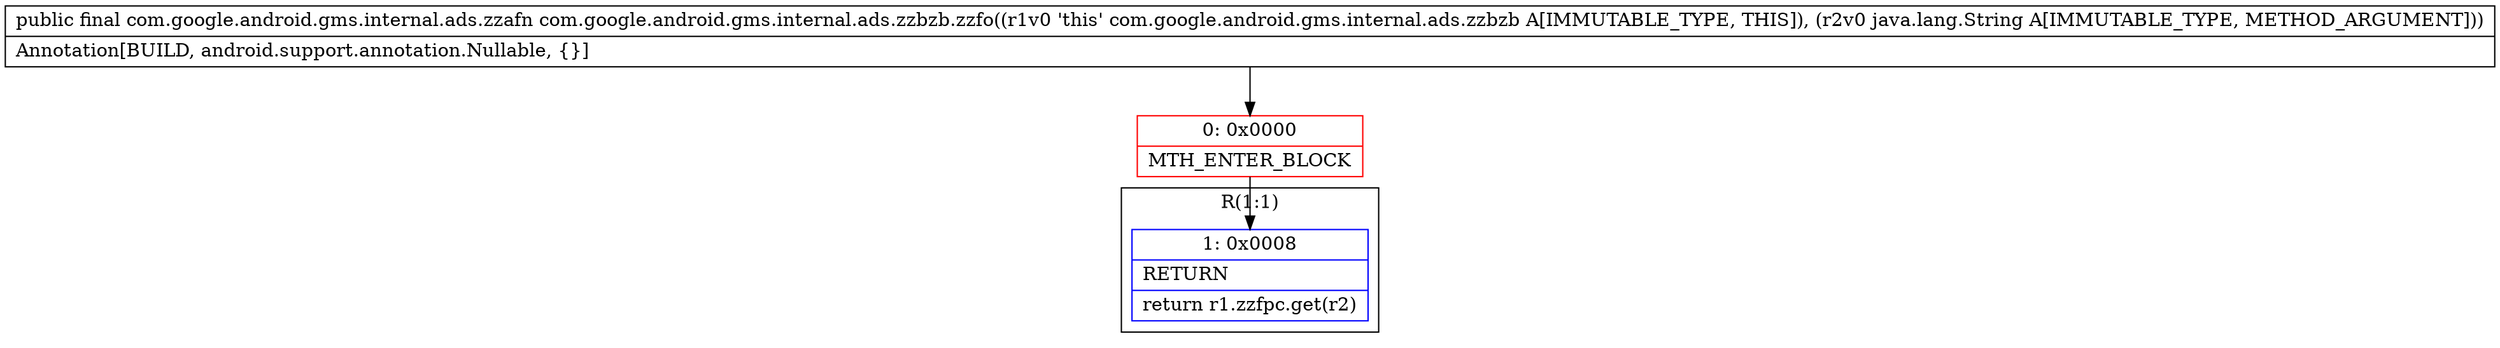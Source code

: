 digraph "CFG forcom.google.android.gms.internal.ads.zzbzb.zzfo(Ljava\/lang\/String;)Lcom\/google\/android\/gms\/internal\/ads\/zzafn;" {
subgraph cluster_Region_108767987 {
label = "R(1:1)";
node [shape=record,color=blue];
Node_1 [shape=record,label="{1\:\ 0x0008|RETURN\l|return r1.zzfpc.get(r2)\l}"];
}
Node_0 [shape=record,color=red,label="{0\:\ 0x0000|MTH_ENTER_BLOCK\l}"];
MethodNode[shape=record,label="{public final com.google.android.gms.internal.ads.zzafn com.google.android.gms.internal.ads.zzbzb.zzfo((r1v0 'this' com.google.android.gms.internal.ads.zzbzb A[IMMUTABLE_TYPE, THIS]), (r2v0 java.lang.String A[IMMUTABLE_TYPE, METHOD_ARGUMENT]))  | Annotation[BUILD, android.support.annotation.Nullable, \{\}]\l}"];
MethodNode -> Node_0;
Node_0 -> Node_1;
}


